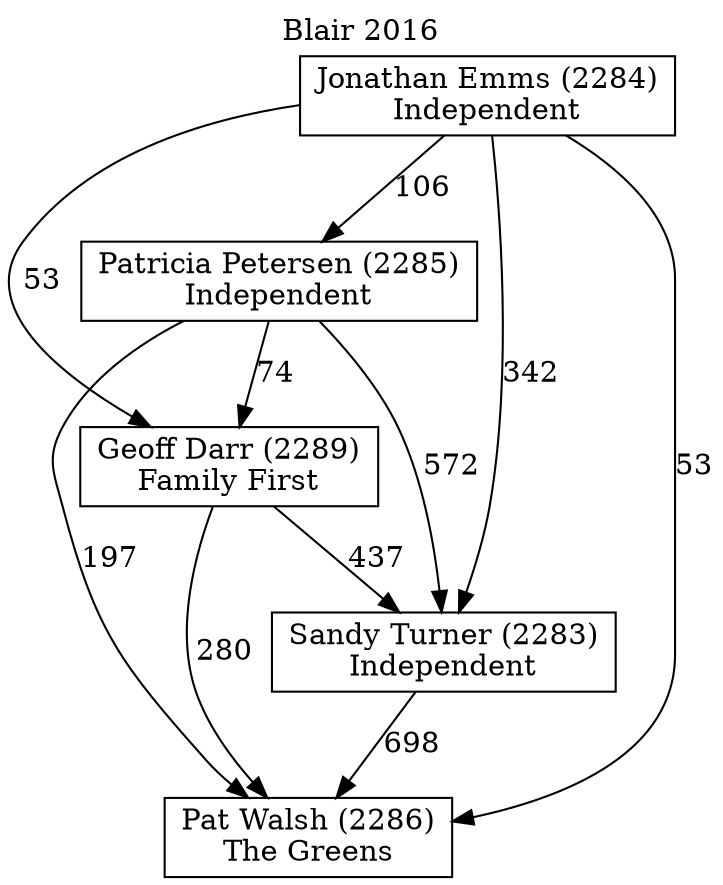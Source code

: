 // House preference flow
digraph "Pat Walsh (2286)_Blair_2016" {
	graph [label="Blair 2016" labelloc=t mclimit=10]
	node [shape=box]
	"Sandy Turner (2283)" [label="Sandy Turner (2283)
Independent"]
	"Pat Walsh (2286)" [label="Pat Walsh (2286)
The Greens"]
	"Jonathan Emms (2284)" [label="Jonathan Emms (2284)
Independent"]
	"Patricia Petersen (2285)" [label="Patricia Petersen (2285)
Independent"]
	"Geoff Darr (2289)" [label="Geoff Darr (2289)
Family First"]
	"Patricia Petersen (2285)" -> "Sandy Turner (2283)" [label=572]
	"Geoff Darr (2289)" -> "Sandy Turner (2283)" [label=437]
	"Sandy Turner (2283)" -> "Pat Walsh (2286)" [label=698]
	"Jonathan Emms (2284)" -> "Pat Walsh (2286)" [label=53]
	"Patricia Petersen (2285)" -> "Geoff Darr (2289)" [label=74]
	"Jonathan Emms (2284)" -> "Patricia Petersen (2285)" [label=106]
	"Geoff Darr (2289)" -> "Pat Walsh (2286)" [label=280]
	"Jonathan Emms (2284)" -> "Sandy Turner (2283)" [label=342]
	"Patricia Petersen (2285)" -> "Pat Walsh (2286)" [label=197]
	"Jonathan Emms (2284)" -> "Geoff Darr (2289)" [label=53]
}
